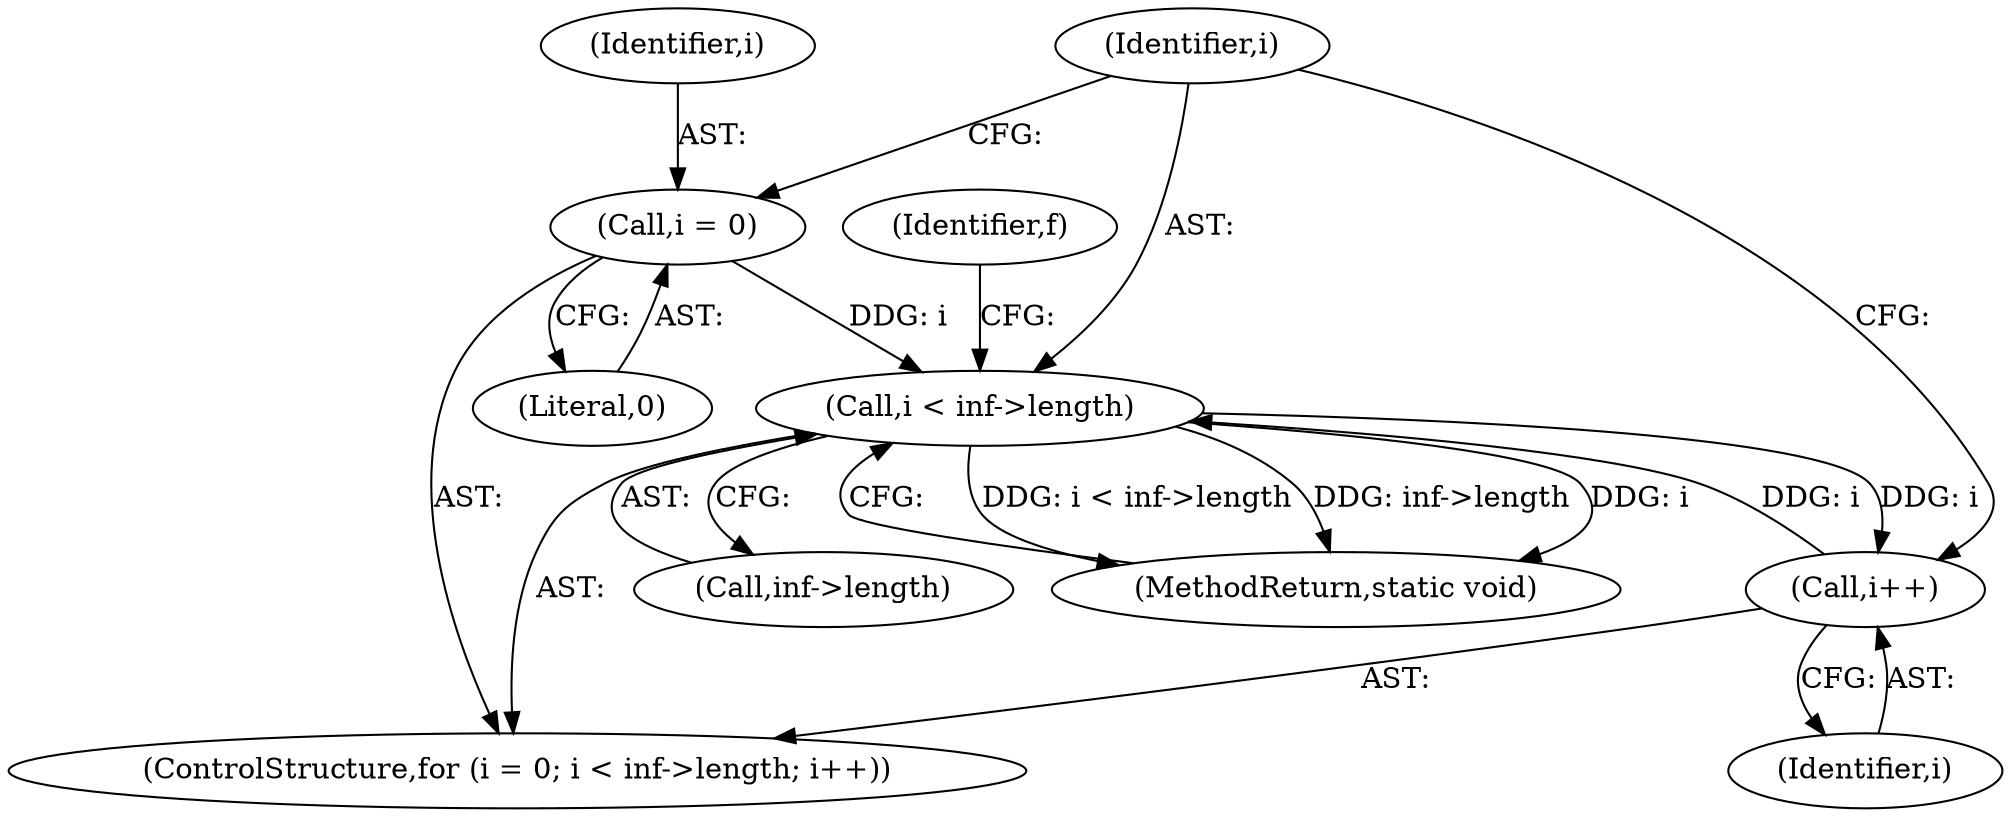 digraph "0_radare2_2ca9ab45891b6ae8e32b6c28c81eebca059cbe5d@pointer" {
"1000121" [label="(Call,i < inf->length)"];
"1000126" [label="(Call,i++)"];
"1000121" [label="(Call,i < inf->length)"];
"1000118" [label="(Call,i = 0)"];
"1000122" [label="(Identifier,i)"];
"1000126" [label="(Call,i++)"];
"1000121" [label="(Call,i < inf->length)"];
"1000117" [label="(ControlStructure,for (i = 0; i < inf->length; i++))"];
"1000123" [label="(Call,inf->length)"];
"1000120" [label="(Literal,0)"];
"1000127" [label="(Identifier,i)"];
"1000118" [label="(Call,i = 0)"];
"1000130" [label="(Identifier,f)"];
"1000119" [label="(Identifier,i)"];
"1000337" [label="(MethodReturn,static void)"];
"1000121" -> "1000117"  [label="AST: "];
"1000121" -> "1000123"  [label="CFG: "];
"1000122" -> "1000121"  [label="AST: "];
"1000123" -> "1000121"  [label="AST: "];
"1000130" -> "1000121"  [label="CFG: "];
"1000337" -> "1000121"  [label="CFG: "];
"1000121" -> "1000337"  [label="DDG: i < inf->length"];
"1000121" -> "1000337"  [label="DDG: inf->length"];
"1000121" -> "1000337"  [label="DDG: i"];
"1000126" -> "1000121"  [label="DDG: i"];
"1000118" -> "1000121"  [label="DDG: i"];
"1000121" -> "1000126"  [label="DDG: i"];
"1000126" -> "1000117"  [label="AST: "];
"1000126" -> "1000127"  [label="CFG: "];
"1000127" -> "1000126"  [label="AST: "];
"1000122" -> "1000126"  [label="CFG: "];
"1000118" -> "1000117"  [label="AST: "];
"1000118" -> "1000120"  [label="CFG: "];
"1000119" -> "1000118"  [label="AST: "];
"1000120" -> "1000118"  [label="AST: "];
"1000122" -> "1000118"  [label="CFG: "];
}
